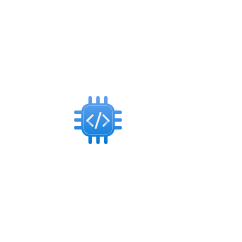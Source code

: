 <mxfile 
  version="25.0.2"
  >
  <diagram
    name="-"
    >
    <mxGraphModel
      grid="1" 
      gridSize="10" 
      guides="1" 
      tooltips="1" 
      connect="1" 
      arrows="1" 
      fold="1" 
      page="1" 
      pageScale="1" 
      pageWidth="1" 
      pageHeight="1" 
      math="0" 
      shadow="0"
      >
      <root>
        <mxCell
          id="page"
          />
        <mxCell
          id="root" 
          parent="page"
          />
        <mxCell
          style="verticalAlign=top;aspect=fixed;align=center;spacingLeft=5;spacingRight=5;spacingBottom=5;strokeColor=none;" 
          id="shape_" 
          parent="root" 
          value=" " 
          vertex="1"
          >
          <mxGeometry
            as="geometry" 
            width="120" 
            height="120" 
            x="0" 
            y="0"
            />
          </mxCell>
        <mxCell
          style="rounded=1;whiteSpace=wrap;verticalAlign=middle;align=center;image=img/lib/azure2/other/Defender_Programable_Board.svg;aspect=fixed;html=1;points=[];fontSize=12;strokeColor=none;" 
          id="defender_programable_board_" 
          parent="shape_" 
          value=" " 
          vertex="1"
          >
          <mxGeometry
            as="geometry" 
            width="60" 
            height="60" 
            x="30" 
            y="30"
            />
          </mxCell>
        </root>
      </mxGraphModel>
    </diagram>
  </mxfile>